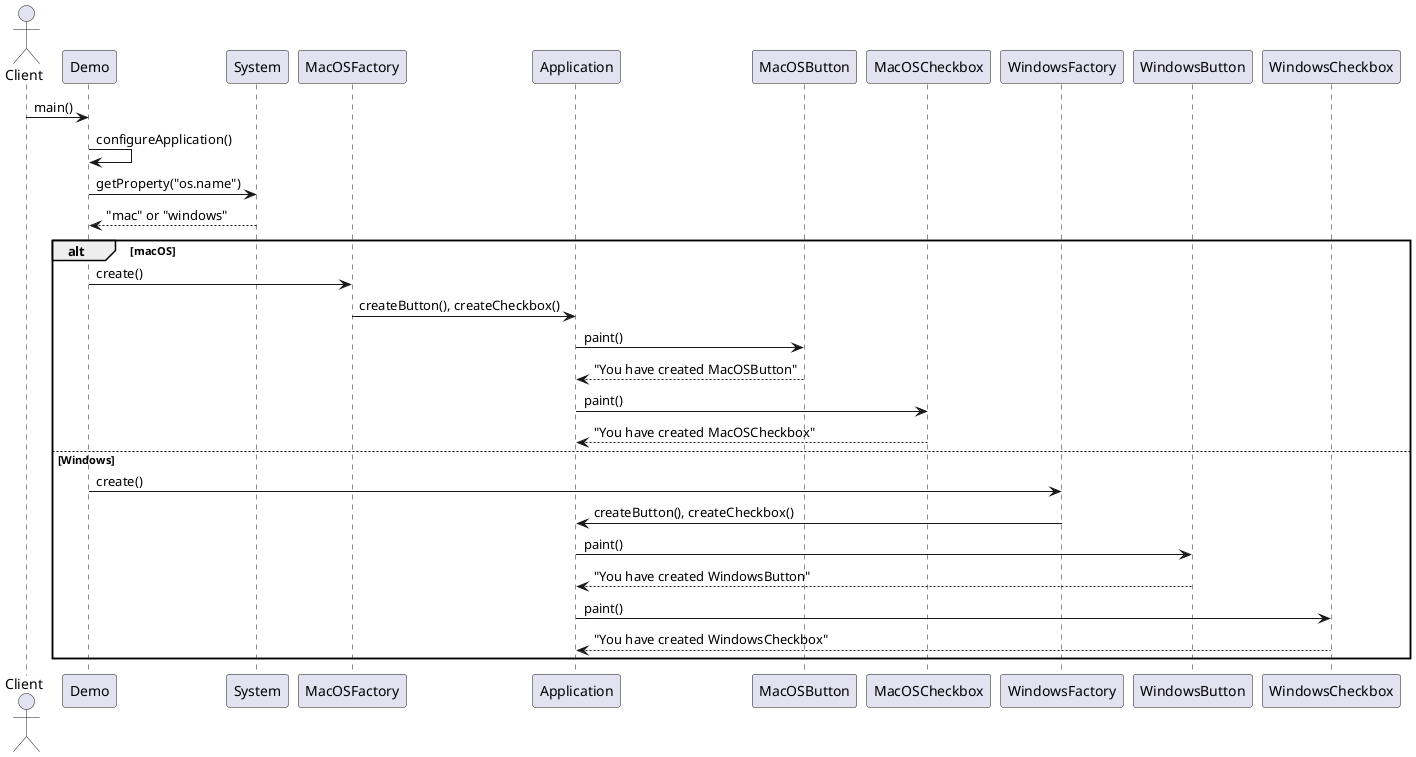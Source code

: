 @startuml
actor Client
Client -> Demo: main()
Demo -> Demo: configureApplication()
Demo -> System: getProperty("os.name")
System --> Demo: "mac" or "windows"
alt macOS
    Demo -> MacOSFactory: create()
    MacOSFactory -> Application: createButton(), createCheckbox()
    Application -> MacOSButton: paint()
    MacOSButton --> Application: "You have created MacOSButton"
    Application -> MacOSCheckbox: paint()
    MacOSCheckbox --> Application: "You have created MacOSCheckbox"
else Windows
    Demo -> WindowsFactory: create()
    WindowsFactory -> Application: createButton(), createCheckbox()
    Application -> WindowsButton: paint()
    WindowsButton --> Application: "You have created WindowsButton"
    Application -> WindowsCheckbox: paint()
    WindowsCheckbox --> Application: "You have created WindowsCheckbox"
end
@enduml
